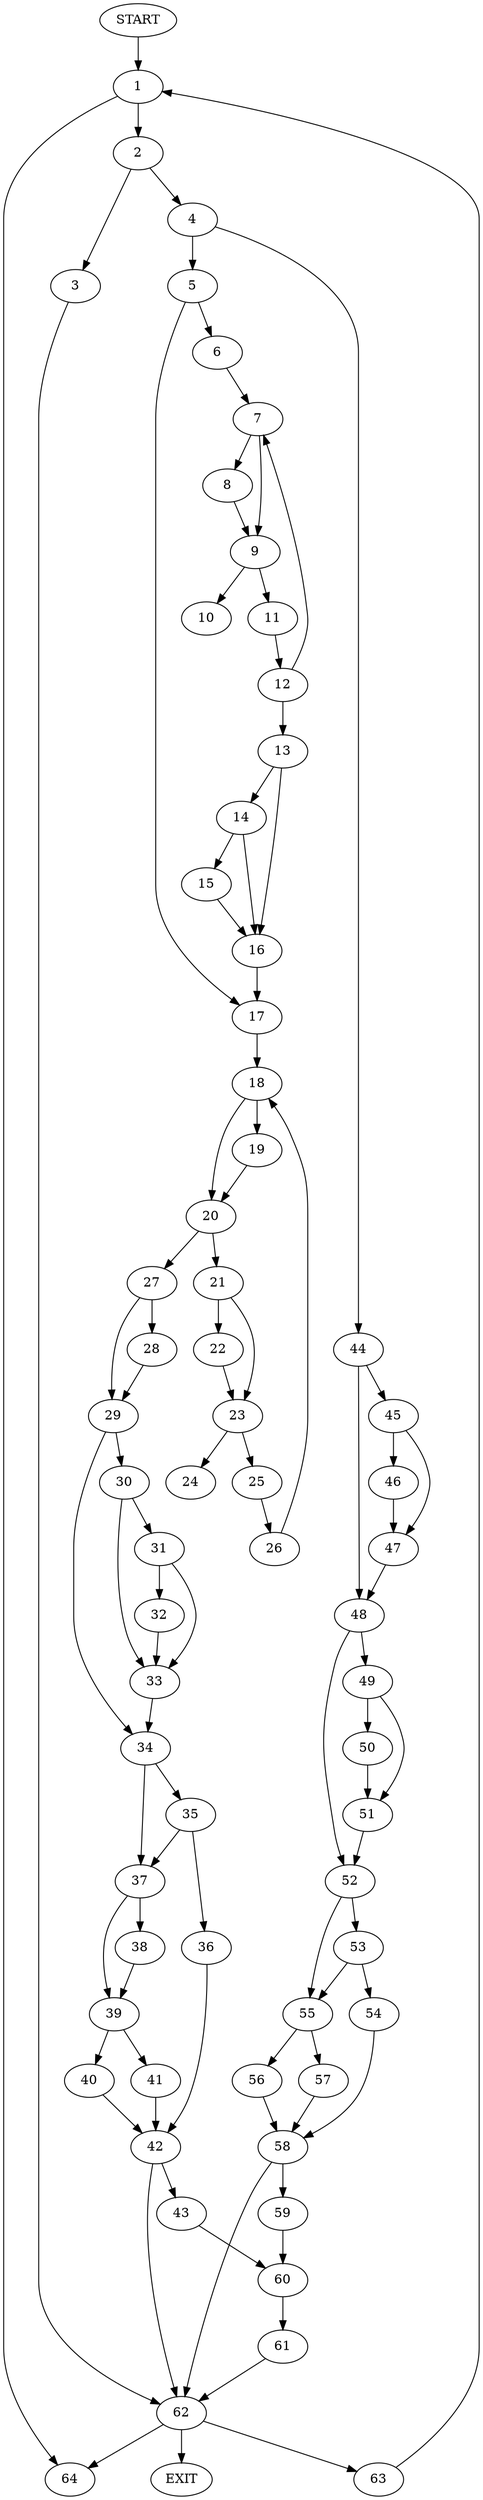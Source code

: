 digraph { 
0 [label="START"];
1;
2;
3;
4;
5;
6;
7;
8;
9;
10;
11;
12;
13;
14;
15;
16;
17;
18;
19;
20;
21;
22;
23;
24;
25;
26;
27;
28;
29;
30;
31;
32;
33;
34;
35;
36;
37;
38;
39;
40;
41;
42;
43;
44;
45;
46;
47;
48;
49;
50;
51;
52;
53;
54;
55;
56;
57;
58;
59;
60;
61;
62;
63;
64;
65[label="EXIT"];
0 -> 1;
1 -> 2;
1 -> 64;
2 -> 3;
2 -> 4;
3 -> 62;
4 -> 5;
4 -> 44;
5 -> 6;
5 -> 17;
6 -> 7;
7 -> 8;
7 -> 9;
8 -> 9;
9 -> 11;
9 -> 10;
11 -> 12;
12 -> 7;
12 -> 13;
13 -> 14;
13 -> 16;
14 -> 15;
14 -> 16;
15 -> 16;
16 -> 17;
17 -> 18;
18 -> 19;
18 -> 20;
19 -> 20;
20 -> 21;
20 -> 27;
21 -> 22;
21 -> 23;
22 -> 23;
23 -> 25;
23 -> 24;
25 -> 26;
26 -> 18;
27 -> 28;
27 -> 29;
28 -> 29;
29 -> 30;
29 -> 34;
30 -> 31;
30 -> 33;
31 -> 32;
31 -> 33;
32 -> 33;
33 -> 34;
34 -> 35;
34 -> 37;
35 -> 36;
35 -> 37;
36 -> 42;
37 -> 38;
37 -> 39;
38 -> 39;
39 -> 41;
39 -> 40;
40 -> 42;
41 -> 42;
42 -> 62;
42 -> 43;
43 -> 60;
44 -> 45;
44 -> 48;
45 -> 46;
45 -> 47;
46 -> 47;
47 -> 48;
48 -> 49;
48 -> 52;
49 -> 50;
49 -> 51;
50 -> 51;
51 -> 52;
52 -> 53;
52 -> 55;
53 -> 54;
53 -> 55;
54 -> 58;
55 -> 56;
55 -> 57;
56 -> 58;
57 -> 58;
58 -> 62;
58 -> 59;
59 -> 60;
60 -> 61;
61 -> 62;
62 -> 65;
62 -> 63;
62:s2 -> 64;
63 -> 1;
}